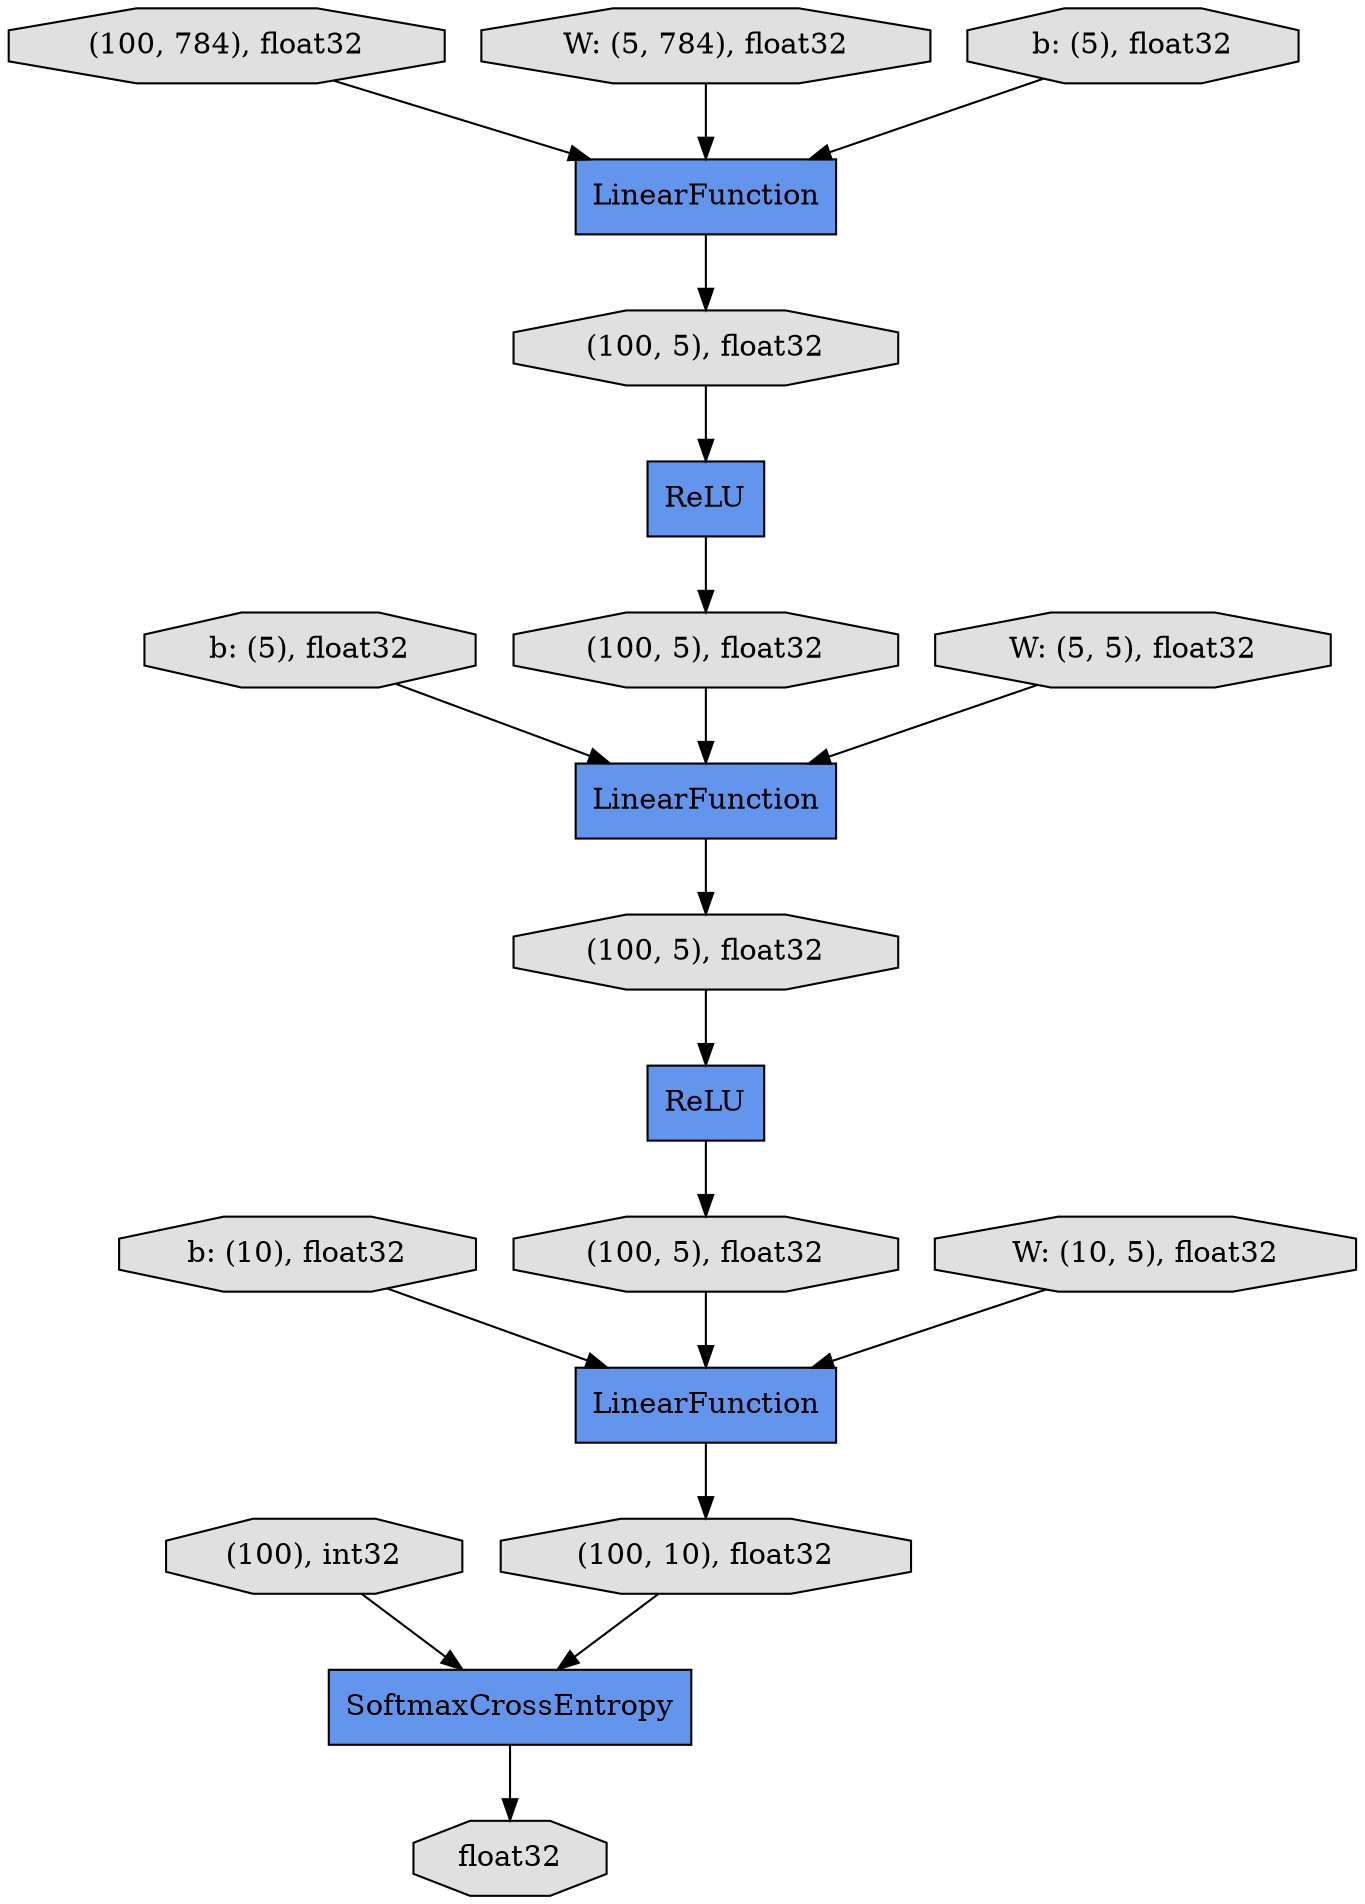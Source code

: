 digraph graphname{rankdir=TB;140064128933448 [shape="octagon",label="(100, 10), float32",style="filled",fillcolor="#E0E0E0"];140064128899672 [shape="octagon",label="b: (5), float32",style="filled",fillcolor="#E0E0E0"];140064128931432 [shape="record",label="SoftmaxCrossEntropy",style="filled",fillcolor="#6495ED"];140064128933504 [shape="octagon",label="(100), int32",style="filled",fillcolor="#E0E0E0"];140064128900232 [shape="octagon",label="b: (10), float32",style="filled",fillcolor="#E0E0E0"];140064128931992 [shape="record",label="ReLU",style="filled",fillcolor="#6495ED"];140064128932496 [shape="record",label="LinearFunction",style="filled",fillcolor="#6495ED"];140064128932552 [shape="octagon",label="(100, 5), float32",style="filled",fillcolor="#E0E0E0"];140064128932048 [shape="octagon",label="(100, 5), float32",style="filled",fillcolor="#E0E0E0"];140064128931544 [shape="octagon",label="(100, 5), float32",style="filled",fillcolor="#E0E0E0"];140064128933616 [shape="octagon",label="float32",style="filled",fillcolor="#E0E0E0"];140064128931096 [shape="octagon",label="(100, 784), float32",style="filled",fillcolor="#E0E0E0"];140064128932664 [shape="octagon",label="(100, 5), float32",style="filled",fillcolor="#E0E0E0"];140064801928584 [shape="octagon",label="W: (5, 784), float32",style="filled",fillcolor="#E0E0E0"];140064801929032 [shape="octagon",label="b: (5), float32",style="filled",fillcolor="#E0E0E0"];140064128899448 [shape="octagon",label="W: (5, 5), float32",style="filled",fillcolor="#E0E0E0"];140064128931712 [shape="record",label="ReLU",style="filled",fillcolor="#6495ED"];140064128900008 [shape="octagon",label="W: (10, 5), float32",style="filled",fillcolor="#E0E0E0"];140064128932832 [shape="record",label="LinearFunction",style="filled",fillcolor="#6495ED"];140064128931824 [shape="record",label="LinearFunction",style="filled",fillcolor="#6495ED"];140064128932496 -> 140064128932048;140064128899672 -> 140064128932496;140064128933448 -> 140064128931432;140064801928584 -> 140064128931824;140064128931544 -> 140064128932496;140064801929032 -> 140064128931824;140064128899448 -> 140064128932496;140064128932552 -> 140064128931712;140064128900232 -> 140064128932832;140064128931824 -> 140064128932552;140064128900008 -> 140064128932832;140064128931712 -> 140064128931544;140064128932048 -> 140064128931992;140064128932832 -> 140064128933448;140064128931096 -> 140064128931824;140064128933504 -> 140064128931432;140064128931992 -> 140064128932664;140064128931432 -> 140064128933616;140064128932664 -> 140064128932832;}